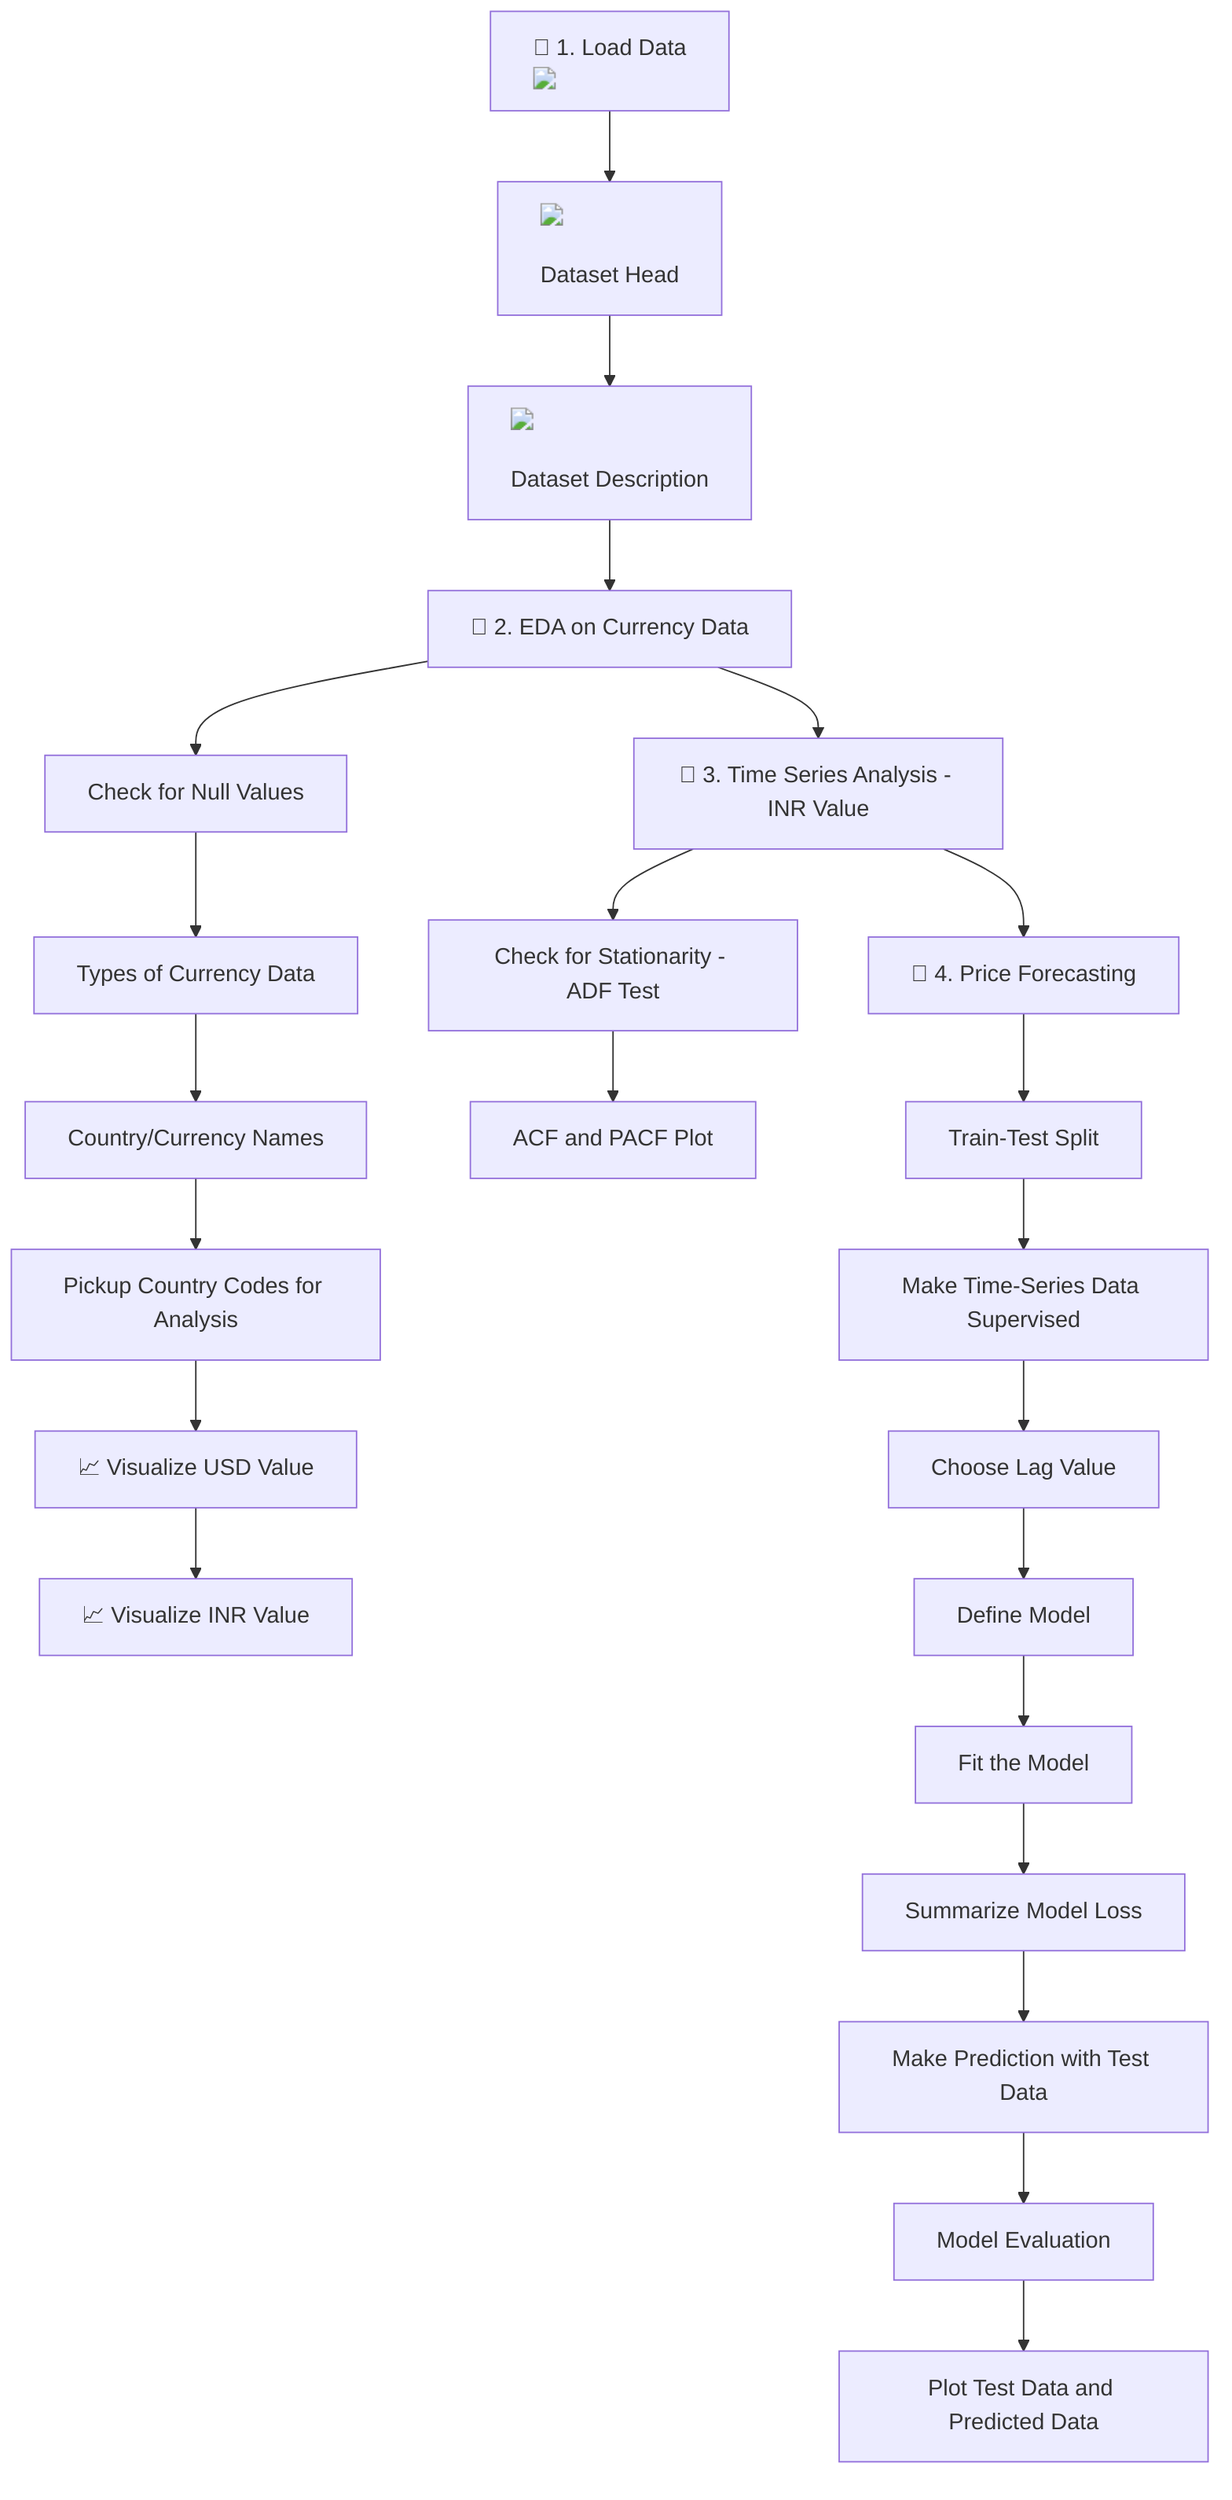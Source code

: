 graph TD
    A["📙 1. Load Data <img src='file.svg' />"] --> B["<img src='table.svg' /> <br/> Dataset Head"]
    B --> C["<img src='table.svg' /> <br/> Dataset Description"]
    
    C --> D["📙 2. EDA on Currency Data"]
    D --> E["Check for Null Values"]
    E --> F["Types of Currency Data"]
    F --> G["Country/Currency Names"]
    G --> H["Pickup Country Codes for Analysis"]
    H --> I["📈 Visualize USD Value"]
    I --> J["📈 Visualize INR Value"]

    D --> K["📙 3. Time Series Analysis - INR Value"]
    K --> L["Check for Stationarity - ADF Test"]
    L --> M["ACF and PACF Plot"]

    K --> N["📙 4. Price Forecasting"]
    N --> O["Train-Test Split"]
    O --> P["Make Time-Series Data Supervised"]
    P --> Q["Choose Lag Value"]
    Q --> R["Define Model"]
    R --> S["Fit the Model"]
    S --> T["Summarize Model Loss"]
    T --> U["Make Prediction with Test Data"]
    U --> V["Model Evaluation"]
    V --> W["Plot Test Data and Predicted Data"]